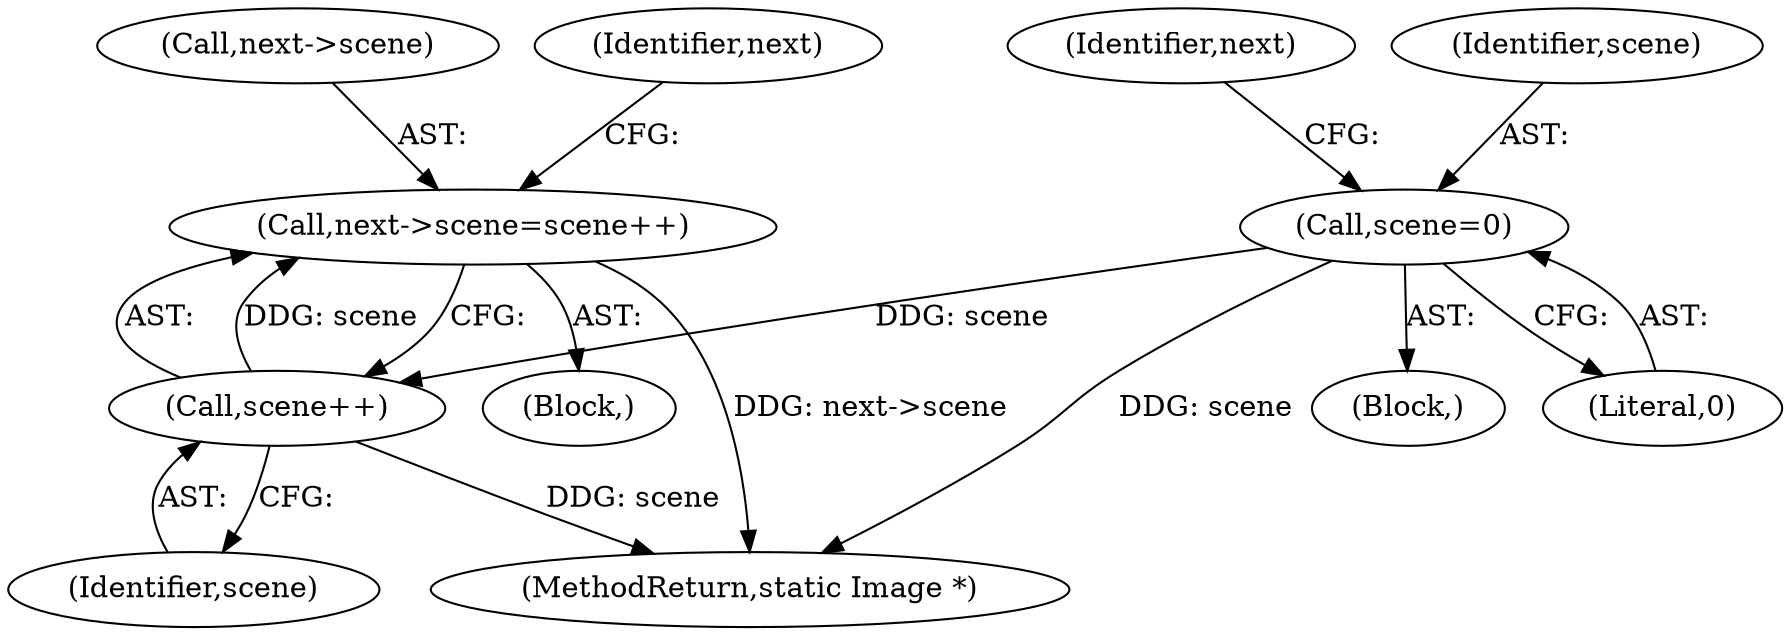 digraph "0_ImageMagick6_35ccb468ee2dcbe8ce9cf1e2f1957acc27f54c34@pointer" {
"1002367" [label="(Call,next->scene=scene++)"];
"1002371" [label="(Call,scene++)"];
"1002353" [label="(Call,scene=0)"];
"1002366" [label="(Block,)"];
"1002353" [label="(Call,scene=0)"];
"1002372" [label="(Identifier,scene)"];
"1002368" [label="(Call,next->scene)"];
"1002371" [label="(Call,scene++)"];
"1000121" [label="(Block,)"];
"1002358" [label="(Identifier,next)"];
"1002374" [label="(Identifier,next)"];
"1002380" [label="(MethodReturn,static Image *)"];
"1002367" [label="(Call,next->scene=scene++)"];
"1002355" [label="(Literal,0)"];
"1002354" [label="(Identifier,scene)"];
"1002367" -> "1002366"  [label="AST: "];
"1002367" -> "1002371"  [label="CFG: "];
"1002368" -> "1002367"  [label="AST: "];
"1002371" -> "1002367"  [label="AST: "];
"1002374" -> "1002367"  [label="CFG: "];
"1002367" -> "1002380"  [label="DDG: next->scene"];
"1002371" -> "1002367"  [label="DDG: scene"];
"1002371" -> "1002372"  [label="CFG: "];
"1002372" -> "1002371"  [label="AST: "];
"1002371" -> "1002380"  [label="DDG: scene"];
"1002353" -> "1002371"  [label="DDG: scene"];
"1002353" -> "1000121"  [label="AST: "];
"1002353" -> "1002355"  [label="CFG: "];
"1002354" -> "1002353"  [label="AST: "];
"1002355" -> "1002353"  [label="AST: "];
"1002358" -> "1002353"  [label="CFG: "];
"1002353" -> "1002380"  [label="DDG: scene"];
}
